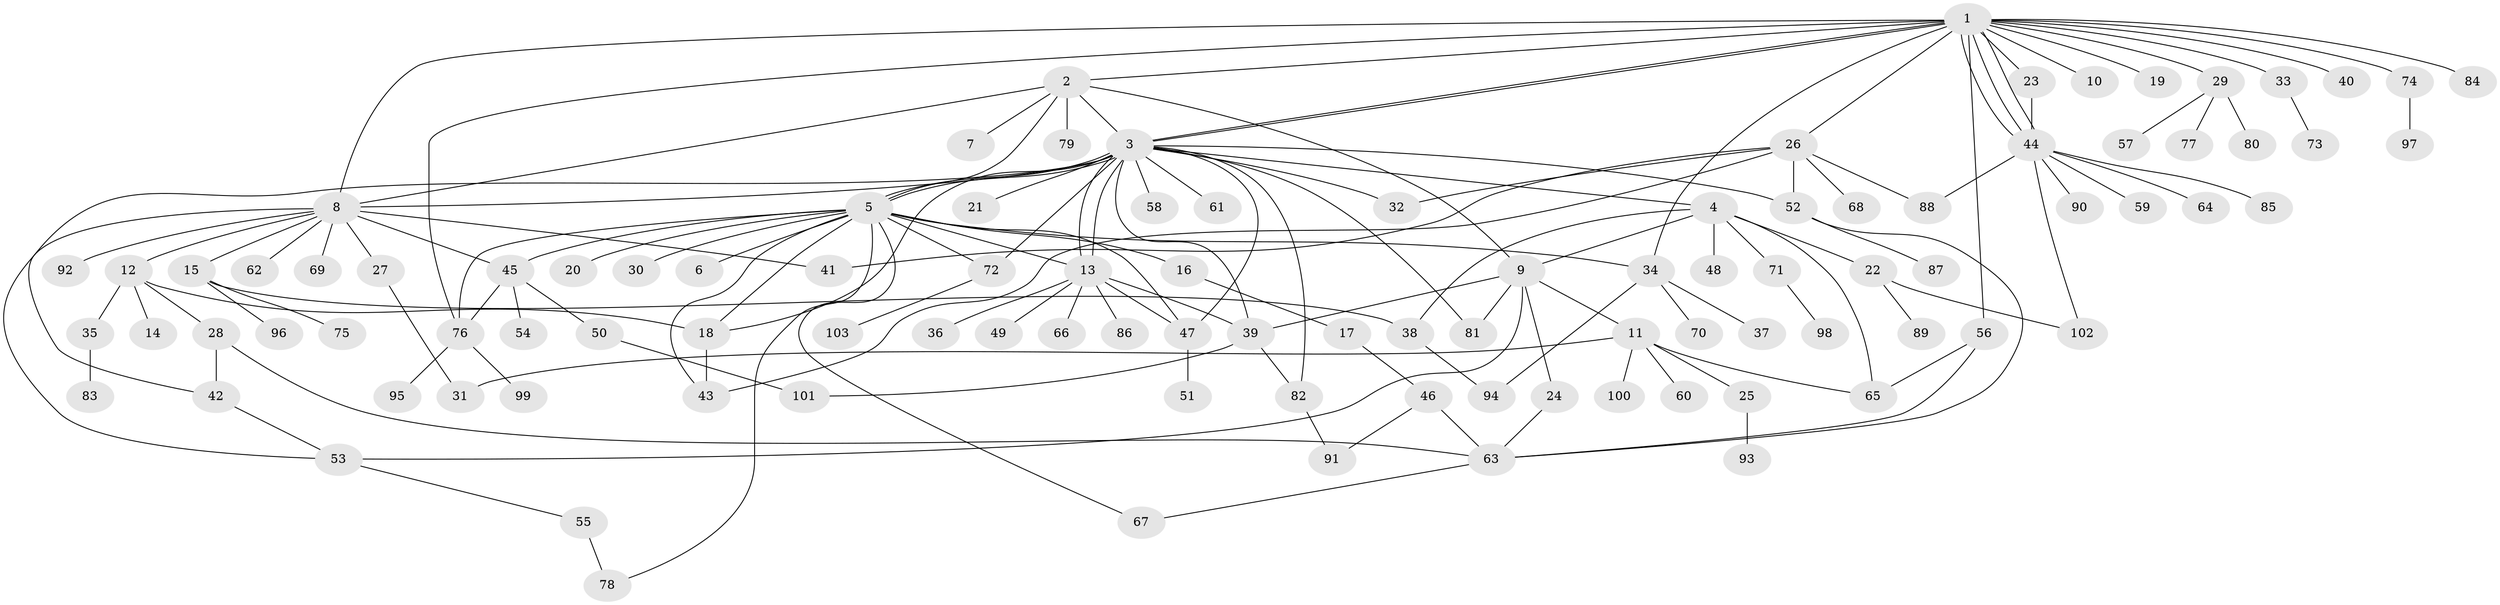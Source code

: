 // Generated by graph-tools (version 1.1) at 2025/48/03/09/25 04:48:47]
// undirected, 103 vertices, 150 edges
graph export_dot {
graph [start="1"]
  node [color=gray90,style=filled];
  1;
  2;
  3;
  4;
  5;
  6;
  7;
  8;
  9;
  10;
  11;
  12;
  13;
  14;
  15;
  16;
  17;
  18;
  19;
  20;
  21;
  22;
  23;
  24;
  25;
  26;
  27;
  28;
  29;
  30;
  31;
  32;
  33;
  34;
  35;
  36;
  37;
  38;
  39;
  40;
  41;
  42;
  43;
  44;
  45;
  46;
  47;
  48;
  49;
  50;
  51;
  52;
  53;
  54;
  55;
  56;
  57;
  58;
  59;
  60;
  61;
  62;
  63;
  64;
  65;
  66;
  67;
  68;
  69;
  70;
  71;
  72;
  73;
  74;
  75;
  76;
  77;
  78;
  79;
  80;
  81;
  82;
  83;
  84;
  85;
  86;
  87;
  88;
  89;
  90;
  91;
  92;
  93;
  94;
  95;
  96;
  97;
  98;
  99;
  100;
  101;
  102;
  103;
  1 -- 2;
  1 -- 3;
  1 -- 3;
  1 -- 8;
  1 -- 10;
  1 -- 19;
  1 -- 23;
  1 -- 26;
  1 -- 29;
  1 -- 33;
  1 -- 34;
  1 -- 40;
  1 -- 44;
  1 -- 44;
  1 -- 44;
  1 -- 56;
  1 -- 74;
  1 -- 76;
  1 -- 84;
  2 -- 3;
  2 -- 5;
  2 -- 7;
  2 -- 8;
  2 -- 9;
  2 -- 79;
  3 -- 4;
  3 -- 5;
  3 -- 5;
  3 -- 8;
  3 -- 13;
  3 -- 13;
  3 -- 18;
  3 -- 21;
  3 -- 32;
  3 -- 39;
  3 -- 42;
  3 -- 47;
  3 -- 52;
  3 -- 58;
  3 -- 61;
  3 -- 72;
  3 -- 81;
  3 -- 82;
  4 -- 9;
  4 -- 22;
  4 -- 38;
  4 -- 48;
  4 -- 65;
  4 -- 71;
  5 -- 6;
  5 -- 13;
  5 -- 16;
  5 -- 18;
  5 -- 20;
  5 -- 30;
  5 -- 34;
  5 -- 43;
  5 -- 45;
  5 -- 47;
  5 -- 67;
  5 -- 72;
  5 -- 76;
  5 -- 78;
  8 -- 12;
  8 -- 15;
  8 -- 27;
  8 -- 41;
  8 -- 45;
  8 -- 53;
  8 -- 62;
  8 -- 69;
  8 -- 92;
  9 -- 11;
  9 -- 24;
  9 -- 39;
  9 -- 53;
  9 -- 81;
  11 -- 25;
  11 -- 31;
  11 -- 60;
  11 -- 65;
  11 -- 100;
  12 -- 14;
  12 -- 18;
  12 -- 28;
  12 -- 35;
  13 -- 36;
  13 -- 39;
  13 -- 47;
  13 -- 49;
  13 -- 66;
  13 -- 86;
  15 -- 38;
  15 -- 75;
  15 -- 96;
  16 -- 17;
  17 -- 46;
  18 -- 43;
  22 -- 89;
  22 -- 102;
  23 -- 44;
  24 -- 63;
  25 -- 93;
  26 -- 32;
  26 -- 41;
  26 -- 43;
  26 -- 52;
  26 -- 68;
  26 -- 88;
  27 -- 31;
  28 -- 42;
  28 -- 63;
  29 -- 57;
  29 -- 77;
  29 -- 80;
  33 -- 73;
  34 -- 37;
  34 -- 70;
  34 -- 94;
  35 -- 83;
  38 -- 94;
  39 -- 82;
  39 -- 101;
  42 -- 53;
  44 -- 59;
  44 -- 64;
  44 -- 85;
  44 -- 88;
  44 -- 90;
  44 -- 102;
  45 -- 50;
  45 -- 54;
  45 -- 76;
  46 -- 63;
  46 -- 91;
  47 -- 51;
  50 -- 101;
  52 -- 63;
  52 -- 87;
  53 -- 55;
  55 -- 78;
  56 -- 63;
  56 -- 65;
  63 -- 67;
  71 -- 98;
  72 -- 103;
  74 -- 97;
  76 -- 95;
  76 -- 99;
  82 -- 91;
}
